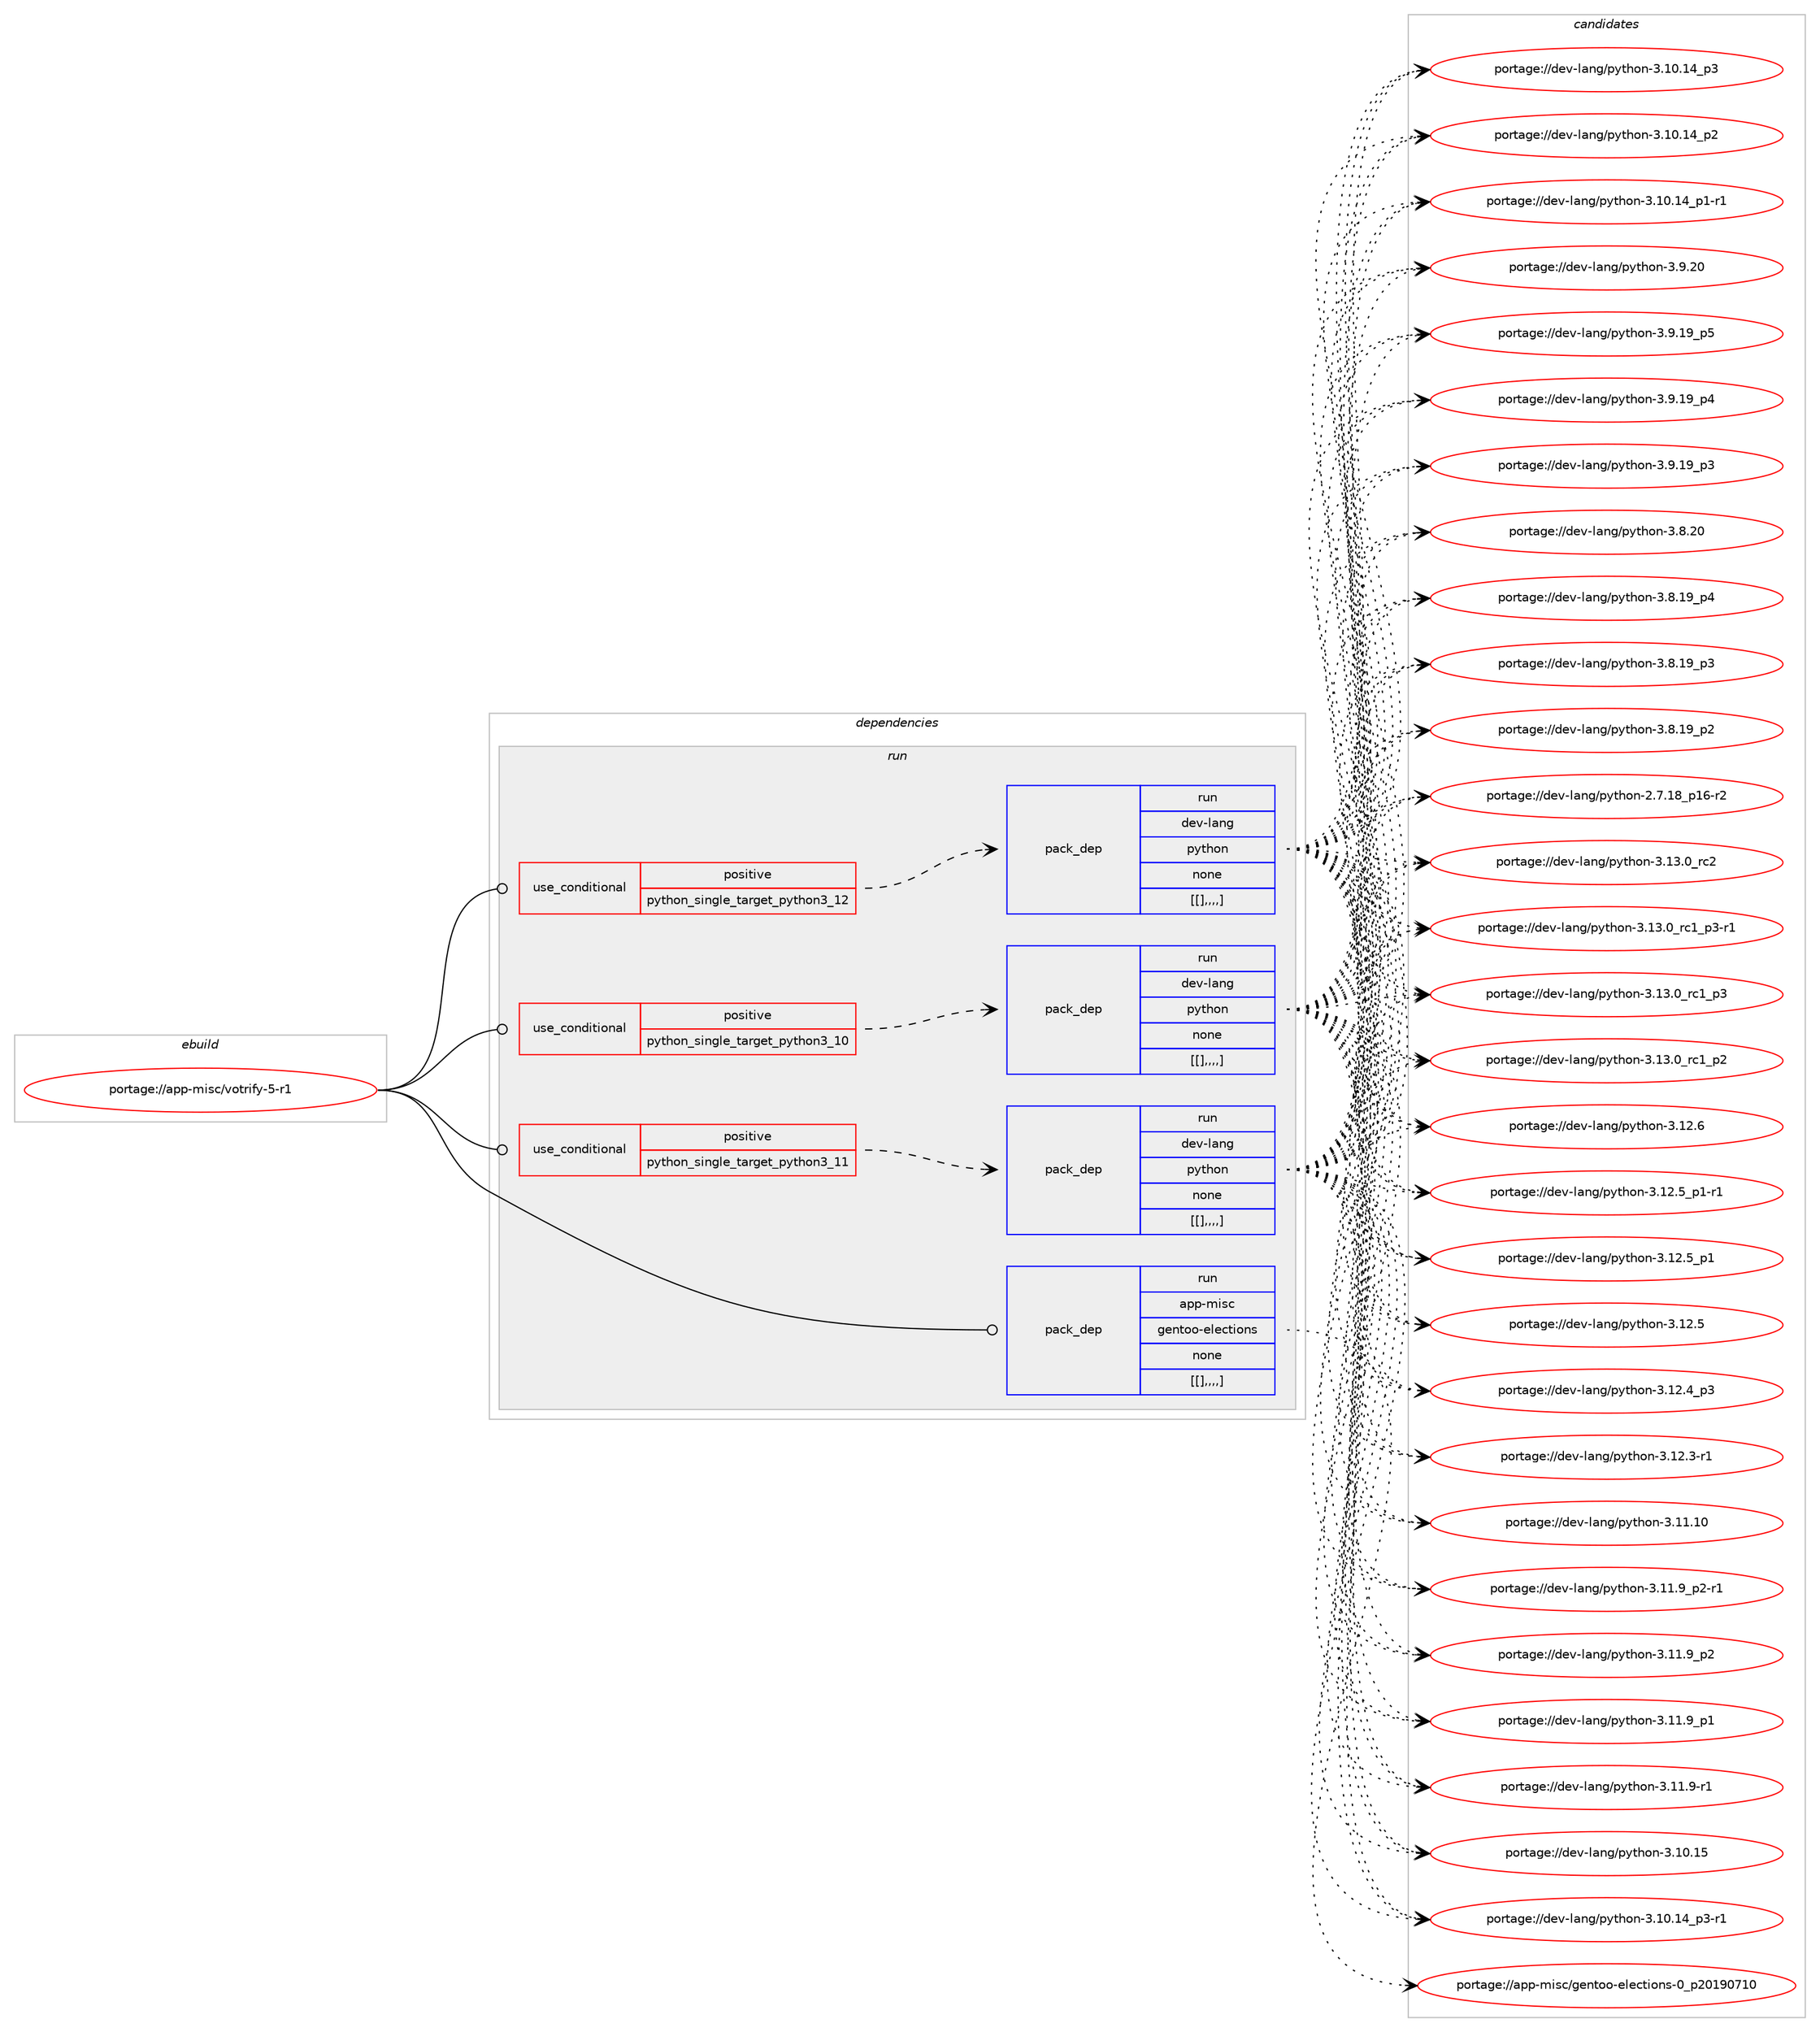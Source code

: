 digraph prolog {

# *************
# Graph options
# *************

newrank=true;
concentrate=true;
compound=true;
graph [rankdir=LR,fontname=Helvetica,fontsize=10,ranksep=1.5];#, ranksep=2.5, nodesep=0.2];
edge  [arrowhead=vee];
node  [fontname=Helvetica,fontsize=10];

# **********
# The ebuild
# **********

subgraph cluster_leftcol {
color=gray;
label=<<i>ebuild</i>>;
id [label="portage://app-misc/votrify-5-r1", color=red, width=4, href="../app-misc/votrify-5-r1.svg"];
}

# ****************
# The dependencies
# ****************

subgraph cluster_midcol {
color=gray;
label=<<i>dependencies</i>>;
subgraph cluster_compile {
fillcolor="#eeeeee";
style=filled;
label=<<i>compile</i>>;
}
subgraph cluster_compileandrun {
fillcolor="#eeeeee";
style=filled;
label=<<i>compile and run</i>>;
}
subgraph cluster_run {
fillcolor="#eeeeee";
style=filled;
label=<<i>run</i>>;
subgraph cond12988 {
dependency44794 [label=<<TABLE BORDER="0" CELLBORDER="1" CELLSPACING="0" CELLPADDING="4"><TR><TD ROWSPAN="3" CELLPADDING="10">use_conditional</TD></TR><TR><TD>positive</TD></TR><TR><TD>python_single_target_python3_10</TD></TR></TABLE>>, shape=none, color=red];
subgraph pack31397 {
dependency44795 [label=<<TABLE BORDER="0" CELLBORDER="1" CELLSPACING="0" CELLPADDING="4" WIDTH="220"><TR><TD ROWSPAN="6" CELLPADDING="30">pack_dep</TD></TR><TR><TD WIDTH="110">run</TD></TR><TR><TD>dev-lang</TD></TR><TR><TD>python</TD></TR><TR><TD>none</TD></TR><TR><TD>[[],,,,]</TD></TR></TABLE>>, shape=none, color=blue];
}
dependency44794:e -> dependency44795:w [weight=20,style="dashed",arrowhead="vee"];
}
id:e -> dependency44794:w [weight=20,style="solid",arrowhead="odot"];
subgraph cond12989 {
dependency44796 [label=<<TABLE BORDER="0" CELLBORDER="1" CELLSPACING="0" CELLPADDING="4"><TR><TD ROWSPAN="3" CELLPADDING="10">use_conditional</TD></TR><TR><TD>positive</TD></TR><TR><TD>python_single_target_python3_11</TD></TR></TABLE>>, shape=none, color=red];
subgraph pack31398 {
dependency44797 [label=<<TABLE BORDER="0" CELLBORDER="1" CELLSPACING="0" CELLPADDING="4" WIDTH="220"><TR><TD ROWSPAN="6" CELLPADDING="30">pack_dep</TD></TR><TR><TD WIDTH="110">run</TD></TR><TR><TD>dev-lang</TD></TR><TR><TD>python</TD></TR><TR><TD>none</TD></TR><TR><TD>[[],,,,]</TD></TR></TABLE>>, shape=none, color=blue];
}
dependency44796:e -> dependency44797:w [weight=20,style="dashed",arrowhead="vee"];
}
id:e -> dependency44796:w [weight=20,style="solid",arrowhead="odot"];
subgraph cond12990 {
dependency44798 [label=<<TABLE BORDER="0" CELLBORDER="1" CELLSPACING="0" CELLPADDING="4"><TR><TD ROWSPAN="3" CELLPADDING="10">use_conditional</TD></TR><TR><TD>positive</TD></TR><TR><TD>python_single_target_python3_12</TD></TR></TABLE>>, shape=none, color=red];
subgraph pack31399 {
dependency44799 [label=<<TABLE BORDER="0" CELLBORDER="1" CELLSPACING="0" CELLPADDING="4" WIDTH="220"><TR><TD ROWSPAN="6" CELLPADDING="30">pack_dep</TD></TR><TR><TD WIDTH="110">run</TD></TR><TR><TD>dev-lang</TD></TR><TR><TD>python</TD></TR><TR><TD>none</TD></TR><TR><TD>[[],,,,]</TD></TR></TABLE>>, shape=none, color=blue];
}
dependency44798:e -> dependency44799:w [weight=20,style="dashed",arrowhead="vee"];
}
id:e -> dependency44798:w [weight=20,style="solid",arrowhead="odot"];
subgraph pack31400 {
dependency44800 [label=<<TABLE BORDER="0" CELLBORDER="1" CELLSPACING="0" CELLPADDING="4" WIDTH="220"><TR><TD ROWSPAN="6" CELLPADDING="30">pack_dep</TD></TR><TR><TD WIDTH="110">run</TD></TR><TR><TD>app-misc</TD></TR><TR><TD>gentoo-elections</TD></TR><TR><TD>none</TD></TR><TR><TD>[[],,,,]</TD></TR></TABLE>>, shape=none, color=blue];
}
id:e -> dependency44800:w [weight=20,style="solid",arrowhead="odot"];
}
}

# **************
# The candidates
# **************

subgraph cluster_choices {
rank=same;
color=gray;
label=<<i>candidates</i>>;

subgraph choice31397 {
color=black;
nodesep=1;
choice10010111845108971101034711212111610411111045514649514648951149950 [label="portage://dev-lang/python-3.13.0_rc2", color=red, width=4,href="../dev-lang/python-3.13.0_rc2.svg"];
choice1001011184510897110103471121211161041111104551464951464895114994995112514511449 [label="portage://dev-lang/python-3.13.0_rc1_p3-r1", color=red, width=4,href="../dev-lang/python-3.13.0_rc1_p3-r1.svg"];
choice100101118451089711010347112121116104111110455146495146489511499499511251 [label="portage://dev-lang/python-3.13.0_rc1_p3", color=red, width=4,href="../dev-lang/python-3.13.0_rc1_p3.svg"];
choice100101118451089711010347112121116104111110455146495146489511499499511250 [label="portage://dev-lang/python-3.13.0_rc1_p2", color=red, width=4,href="../dev-lang/python-3.13.0_rc1_p2.svg"];
choice10010111845108971101034711212111610411111045514649504654 [label="portage://dev-lang/python-3.12.6", color=red, width=4,href="../dev-lang/python-3.12.6.svg"];
choice1001011184510897110103471121211161041111104551464950465395112494511449 [label="portage://dev-lang/python-3.12.5_p1-r1", color=red, width=4,href="../dev-lang/python-3.12.5_p1-r1.svg"];
choice100101118451089711010347112121116104111110455146495046539511249 [label="portage://dev-lang/python-3.12.5_p1", color=red, width=4,href="../dev-lang/python-3.12.5_p1.svg"];
choice10010111845108971101034711212111610411111045514649504653 [label="portage://dev-lang/python-3.12.5", color=red, width=4,href="../dev-lang/python-3.12.5.svg"];
choice100101118451089711010347112121116104111110455146495046529511251 [label="portage://dev-lang/python-3.12.4_p3", color=red, width=4,href="../dev-lang/python-3.12.4_p3.svg"];
choice100101118451089711010347112121116104111110455146495046514511449 [label="portage://dev-lang/python-3.12.3-r1", color=red, width=4,href="../dev-lang/python-3.12.3-r1.svg"];
choice1001011184510897110103471121211161041111104551464949464948 [label="portage://dev-lang/python-3.11.10", color=red, width=4,href="../dev-lang/python-3.11.10.svg"];
choice1001011184510897110103471121211161041111104551464949465795112504511449 [label="portage://dev-lang/python-3.11.9_p2-r1", color=red, width=4,href="../dev-lang/python-3.11.9_p2-r1.svg"];
choice100101118451089711010347112121116104111110455146494946579511250 [label="portage://dev-lang/python-3.11.9_p2", color=red, width=4,href="../dev-lang/python-3.11.9_p2.svg"];
choice100101118451089711010347112121116104111110455146494946579511249 [label="portage://dev-lang/python-3.11.9_p1", color=red, width=4,href="../dev-lang/python-3.11.9_p1.svg"];
choice100101118451089711010347112121116104111110455146494946574511449 [label="portage://dev-lang/python-3.11.9-r1", color=red, width=4,href="../dev-lang/python-3.11.9-r1.svg"];
choice1001011184510897110103471121211161041111104551464948464953 [label="portage://dev-lang/python-3.10.15", color=red, width=4,href="../dev-lang/python-3.10.15.svg"];
choice100101118451089711010347112121116104111110455146494846495295112514511449 [label="portage://dev-lang/python-3.10.14_p3-r1", color=red, width=4,href="../dev-lang/python-3.10.14_p3-r1.svg"];
choice10010111845108971101034711212111610411111045514649484649529511251 [label="portage://dev-lang/python-3.10.14_p3", color=red, width=4,href="../dev-lang/python-3.10.14_p3.svg"];
choice10010111845108971101034711212111610411111045514649484649529511250 [label="portage://dev-lang/python-3.10.14_p2", color=red, width=4,href="../dev-lang/python-3.10.14_p2.svg"];
choice100101118451089711010347112121116104111110455146494846495295112494511449 [label="portage://dev-lang/python-3.10.14_p1-r1", color=red, width=4,href="../dev-lang/python-3.10.14_p1-r1.svg"];
choice10010111845108971101034711212111610411111045514657465048 [label="portage://dev-lang/python-3.9.20", color=red, width=4,href="../dev-lang/python-3.9.20.svg"];
choice100101118451089711010347112121116104111110455146574649579511253 [label="portage://dev-lang/python-3.9.19_p5", color=red, width=4,href="../dev-lang/python-3.9.19_p5.svg"];
choice100101118451089711010347112121116104111110455146574649579511252 [label="portage://dev-lang/python-3.9.19_p4", color=red, width=4,href="../dev-lang/python-3.9.19_p4.svg"];
choice100101118451089711010347112121116104111110455146574649579511251 [label="portage://dev-lang/python-3.9.19_p3", color=red, width=4,href="../dev-lang/python-3.9.19_p3.svg"];
choice10010111845108971101034711212111610411111045514656465048 [label="portage://dev-lang/python-3.8.20", color=red, width=4,href="../dev-lang/python-3.8.20.svg"];
choice100101118451089711010347112121116104111110455146564649579511252 [label="portage://dev-lang/python-3.8.19_p4", color=red, width=4,href="../dev-lang/python-3.8.19_p4.svg"];
choice100101118451089711010347112121116104111110455146564649579511251 [label="portage://dev-lang/python-3.8.19_p3", color=red, width=4,href="../dev-lang/python-3.8.19_p3.svg"];
choice100101118451089711010347112121116104111110455146564649579511250 [label="portage://dev-lang/python-3.8.19_p2", color=red, width=4,href="../dev-lang/python-3.8.19_p2.svg"];
choice100101118451089711010347112121116104111110455046554649569511249544511450 [label="portage://dev-lang/python-2.7.18_p16-r2", color=red, width=4,href="../dev-lang/python-2.7.18_p16-r2.svg"];
dependency44795:e -> choice10010111845108971101034711212111610411111045514649514648951149950:w [style=dotted,weight="100"];
dependency44795:e -> choice1001011184510897110103471121211161041111104551464951464895114994995112514511449:w [style=dotted,weight="100"];
dependency44795:e -> choice100101118451089711010347112121116104111110455146495146489511499499511251:w [style=dotted,weight="100"];
dependency44795:e -> choice100101118451089711010347112121116104111110455146495146489511499499511250:w [style=dotted,weight="100"];
dependency44795:e -> choice10010111845108971101034711212111610411111045514649504654:w [style=dotted,weight="100"];
dependency44795:e -> choice1001011184510897110103471121211161041111104551464950465395112494511449:w [style=dotted,weight="100"];
dependency44795:e -> choice100101118451089711010347112121116104111110455146495046539511249:w [style=dotted,weight="100"];
dependency44795:e -> choice10010111845108971101034711212111610411111045514649504653:w [style=dotted,weight="100"];
dependency44795:e -> choice100101118451089711010347112121116104111110455146495046529511251:w [style=dotted,weight="100"];
dependency44795:e -> choice100101118451089711010347112121116104111110455146495046514511449:w [style=dotted,weight="100"];
dependency44795:e -> choice1001011184510897110103471121211161041111104551464949464948:w [style=dotted,weight="100"];
dependency44795:e -> choice1001011184510897110103471121211161041111104551464949465795112504511449:w [style=dotted,weight="100"];
dependency44795:e -> choice100101118451089711010347112121116104111110455146494946579511250:w [style=dotted,weight="100"];
dependency44795:e -> choice100101118451089711010347112121116104111110455146494946579511249:w [style=dotted,weight="100"];
dependency44795:e -> choice100101118451089711010347112121116104111110455146494946574511449:w [style=dotted,weight="100"];
dependency44795:e -> choice1001011184510897110103471121211161041111104551464948464953:w [style=dotted,weight="100"];
dependency44795:e -> choice100101118451089711010347112121116104111110455146494846495295112514511449:w [style=dotted,weight="100"];
dependency44795:e -> choice10010111845108971101034711212111610411111045514649484649529511251:w [style=dotted,weight="100"];
dependency44795:e -> choice10010111845108971101034711212111610411111045514649484649529511250:w [style=dotted,weight="100"];
dependency44795:e -> choice100101118451089711010347112121116104111110455146494846495295112494511449:w [style=dotted,weight="100"];
dependency44795:e -> choice10010111845108971101034711212111610411111045514657465048:w [style=dotted,weight="100"];
dependency44795:e -> choice100101118451089711010347112121116104111110455146574649579511253:w [style=dotted,weight="100"];
dependency44795:e -> choice100101118451089711010347112121116104111110455146574649579511252:w [style=dotted,weight="100"];
dependency44795:e -> choice100101118451089711010347112121116104111110455146574649579511251:w [style=dotted,weight="100"];
dependency44795:e -> choice10010111845108971101034711212111610411111045514656465048:w [style=dotted,weight="100"];
dependency44795:e -> choice100101118451089711010347112121116104111110455146564649579511252:w [style=dotted,weight="100"];
dependency44795:e -> choice100101118451089711010347112121116104111110455146564649579511251:w [style=dotted,weight="100"];
dependency44795:e -> choice100101118451089711010347112121116104111110455146564649579511250:w [style=dotted,weight="100"];
dependency44795:e -> choice100101118451089711010347112121116104111110455046554649569511249544511450:w [style=dotted,weight="100"];
}
subgraph choice31398 {
color=black;
nodesep=1;
choice10010111845108971101034711212111610411111045514649514648951149950 [label="portage://dev-lang/python-3.13.0_rc2", color=red, width=4,href="../dev-lang/python-3.13.0_rc2.svg"];
choice1001011184510897110103471121211161041111104551464951464895114994995112514511449 [label="portage://dev-lang/python-3.13.0_rc1_p3-r1", color=red, width=4,href="../dev-lang/python-3.13.0_rc1_p3-r1.svg"];
choice100101118451089711010347112121116104111110455146495146489511499499511251 [label="portage://dev-lang/python-3.13.0_rc1_p3", color=red, width=4,href="../dev-lang/python-3.13.0_rc1_p3.svg"];
choice100101118451089711010347112121116104111110455146495146489511499499511250 [label="portage://dev-lang/python-3.13.0_rc1_p2", color=red, width=4,href="../dev-lang/python-3.13.0_rc1_p2.svg"];
choice10010111845108971101034711212111610411111045514649504654 [label="portage://dev-lang/python-3.12.6", color=red, width=4,href="../dev-lang/python-3.12.6.svg"];
choice1001011184510897110103471121211161041111104551464950465395112494511449 [label="portage://dev-lang/python-3.12.5_p1-r1", color=red, width=4,href="../dev-lang/python-3.12.5_p1-r1.svg"];
choice100101118451089711010347112121116104111110455146495046539511249 [label="portage://dev-lang/python-3.12.5_p1", color=red, width=4,href="../dev-lang/python-3.12.5_p1.svg"];
choice10010111845108971101034711212111610411111045514649504653 [label="portage://dev-lang/python-3.12.5", color=red, width=4,href="../dev-lang/python-3.12.5.svg"];
choice100101118451089711010347112121116104111110455146495046529511251 [label="portage://dev-lang/python-3.12.4_p3", color=red, width=4,href="../dev-lang/python-3.12.4_p3.svg"];
choice100101118451089711010347112121116104111110455146495046514511449 [label="portage://dev-lang/python-3.12.3-r1", color=red, width=4,href="../dev-lang/python-3.12.3-r1.svg"];
choice1001011184510897110103471121211161041111104551464949464948 [label="portage://dev-lang/python-3.11.10", color=red, width=4,href="../dev-lang/python-3.11.10.svg"];
choice1001011184510897110103471121211161041111104551464949465795112504511449 [label="portage://dev-lang/python-3.11.9_p2-r1", color=red, width=4,href="../dev-lang/python-3.11.9_p2-r1.svg"];
choice100101118451089711010347112121116104111110455146494946579511250 [label="portage://dev-lang/python-3.11.9_p2", color=red, width=4,href="../dev-lang/python-3.11.9_p2.svg"];
choice100101118451089711010347112121116104111110455146494946579511249 [label="portage://dev-lang/python-3.11.9_p1", color=red, width=4,href="../dev-lang/python-3.11.9_p1.svg"];
choice100101118451089711010347112121116104111110455146494946574511449 [label="portage://dev-lang/python-3.11.9-r1", color=red, width=4,href="../dev-lang/python-3.11.9-r1.svg"];
choice1001011184510897110103471121211161041111104551464948464953 [label="portage://dev-lang/python-3.10.15", color=red, width=4,href="../dev-lang/python-3.10.15.svg"];
choice100101118451089711010347112121116104111110455146494846495295112514511449 [label="portage://dev-lang/python-3.10.14_p3-r1", color=red, width=4,href="../dev-lang/python-3.10.14_p3-r1.svg"];
choice10010111845108971101034711212111610411111045514649484649529511251 [label="portage://dev-lang/python-3.10.14_p3", color=red, width=4,href="../dev-lang/python-3.10.14_p3.svg"];
choice10010111845108971101034711212111610411111045514649484649529511250 [label="portage://dev-lang/python-3.10.14_p2", color=red, width=4,href="../dev-lang/python-3.10.14_p2.svg"];
choice100101118451089711010347112121116104111110455146494846495295112494511449 [label="portage://dev-lang/python-3.10.14_p1-r1", color=red, width=4,href="../dev-lang/python-3.10.14_p1-r1.svg"];
choice10010111845108971101034711212111610411111045514657465048 [label="portage://dev-lang/python-3.9.20", color=red, width=4,href="../dev-lang/python-3.9.20.svg"];
choice100101118451089711010347112121116104111110455146574649579511253 [label="portage://dev-lang/python-3.9.19_p5", color=red, width=4,href="../dev-lang/python-3.9.19_p5.svg"];
choice100101118451089711010347112121116104111110455146574649579511252 [label="portage://dev-lang/python-3.9.19_p4", color=red, width=4,href="../dev-lang/python-3.9.19_p4.svg"];
choice100101118451089711010347112121116104111110455146574649579511251 [label="portage://dev-lang/python-3.9.19_p3", color=red, width=4,href="../dev-lang/python-3.9.19_p3.svg"];
choice10010111845108971101034711212111610411111045514656465048 [label="portage://dev-lang/python-3.8.20", color=red, width=4,href="../dev-lang/python-3.8.20.svg"];
choice100101118451089711010347112121116104111110455146564649579511252 [label="portage://dev-lang/python-3.8.19_p4", color=red, width=4,href="../dev-lang/python-3.8.19_p4.svg"];
choice100101118451089711010347112121116104111110455146564649579511251 [label="portage://dev-lang/python-3.8.19_p3", color=red, width=4,href="../dev-lang/python-3.8.19_p3.svg"];
choice100101118451089711010347112121116104111110455146564649579511250 [label="portage://dev-lang/python-3.8.19_p2", color=red, width=4,href="../dev-lang/python-3.8.19_p2.svg"];
choice100101118451089711010347112121116104111110455046554649569511249544511450 [label="portage://dev-lang/python-2.7.18_p16-r2", color=red, width=4,href="../dev-lang/python-2.7.18_p16-r2.svg"];
dependency44797:e -> choice10010111845108971101034711212111610411111045514649514648951149950:w [style=dotted,weight="100"];
dependency44797:e -> choice1001011184510897110103471121211161041111104551464951464895114994995112514511449:w [style=dotted,weight="100"];
dependency44797:e -> choice100101118451089711010347112121116104111110455146495146489511499499511251:w [style=dotted,weight="100"];
dependency44797:e -> choice100101118451089711010347112121116104111110455146495146489511499499511250:w [style=dotted,weight="100"];
dependency44797:e -> choice10010111845108971101034711212111610411111045514649504654:w [style=dotted,weight="100"];
dependency44797:e -> choice1001011184510897110103471121211161041111104551464950465395112494511449:w [style=dotted,weight="100"];
dependency44797:e -> choice100101118451089711010347112121116104111110455146495046539511249:w [style=dotted,weight="100"];
dependency44797:e -> choice10010111845108971101034711212111610411111045514649504653:w [style=dotted,weight="100"];
dependency44797:e -> choice100101118451089711010347112121116104111110455146495046529511251:w [style=dotted,weight="100"];
dependency44797:e -> choice100101118451089711010347112121116104111110455146495046514511449:w [style=dotted,weight="100"];
dependency44797:e -> choice1001011184510897110103471121211161041111104551464949464948:w [style=dotted,weight="100"];
dependency44797:e -> choice1001011184510897110103471121211161041111104551464949465795112504511449:w [style=dotted,weight="100"];
dependency44797:e -> choice100101118451089711010347112121116104111110455146494946579511250:w [style=dotted,weight="100"];
dependency44797:e -> choice100101118451089711010347112121116104111110455146494946579511249:w [style=dotted,weight="100"];
dependency44797:e -> choice100101118451089711010347112121116104111110455146494946574511449:w [style=dotted,weight="100"];
dependency44797:e -> choice1001011184510897110103471121211161041111104551464948464953:w [style=dotted,weight="100"];
dependency44797:e -> choice100101118451089711010347112121116104111110455146494846495295112514511449:w [style=dotted,weight="100"];
dependency44797:e -> choice10010111845108971101034711212111610411111045514649484649529511251:w [style=dotted,weight="100"];
dependency44797:e -> choice10010111845108971101034711212111610411111045514649484649529511250:w [style=dotted,weight="100"];
dependency44797:e -> choice100101118451089711010347112121116104111110455146494846495295112494511449:w [style=dotted,weight="100"];
dependency44797:e -> choice10010111845108971101034711212111610411111045514657465048:w [style=dotted,weight="100"];
dependency44797:e -> choice100101118451089711010347112121116104111110455146574649579511253:w [style=dotted,weight="100"];
dependency44797:e -> choice100101118451089711010347112121116104111110455146574649579511252:w [style=dotted,weight="100"];
dependency44797:e -> choice100101118451089711010347112121116104111110455146574649579511251:w [style=dotted,weight="100"];
dependency44797:e -> choice10010111845108971101034711212111610411111045514656465048:w [style=dotted,weight="100"];
dependency44797:e -> choice100101118451089711010347112121116104111110455146564649579511252:w [style=dotted,weight="100"];
dependency44797:e -> choice100101118451089711010347112121116104111110455146564649579511251:w [style=dotted,weight="100"];
dependency44797:e -> choice100101118451089711010347112121116104111110455146564649579511250:w [style=dotted,weight="100"];
dependency44797:e -> choice100101118451089711010347112121116104111110455046554649569511249544511450:w [style=dotted,weight="100"];
}
subgraph choice31399 {
color=black;
nodesep=1;
choice10010111845108971101034711212111610411111045514649514648951149950 [label="portage://dev-lang/python-3.13.0_rc2", color=red, width=4,href="../dev-lang/python-3.13.0_rc2.svg"];
choice1001011184510897110103471121211161041111104551464951464895114994995112514511449 [label="portage://dev-lang/python-3.13.0_rc1_p3-r1", color=red, width=4,href="../dev-lang/python-3.13.0_rc1_p3-r1.svg"];
choice100101118451089711010347112121116104111110455146495146489511499499511251 [label="portage://dev-lang/python-3.13.0_rc1_p3", color=red, width=4,href="../dev-lang/python-3.13.0_rc1_p3.svg"];
choice100101118451089711010347112121116104111110455146495146489511499499511250 [label="portage://dev-lang/python-3.13.0_rc1_p2", color=red, width=4,href="../dev-lang/python-3.13.0_rc1_p2.svg"];
choice10010111845108971101034711212111610411111045514649504654 [label="portage://dev-lang/python-3.12.6", color=red, width=4,href="../dev-lang/python-3.12.6.svg"];
choice1001011184510897110103471121211161041111104551464950465395112494511449 [label="portage://dev-lang/python-3.12.5_p1-r1", color=red, width=4,href="../dev-lang/python-3.12.5_p1-r1.svg"];
choice100101118451089711010347112121116104111110455146495046539511249 [label="portage://dev-lang/python-3.12.5_p1", color=red, width=4,href="../dev-lang/python-3.12.5_p1.svg"];
choice10010111845108971101034711212111610411111045514649504653 [label="portage://dev-lang/python-3.12.5", color=red, width=4,href="../dev-lang/python-3.12.5.svg"];
choice100101118451089711010347112121116104111110455146495046529511251 [label="portage://dev-lang/python-3.12.4_p3", color=red, width=4,href="../dev-lang/python-3.12.4_p3.svg"];
choice100101118451089711010347112121116104111110455146495046514511449 [label="portage://dev-lang/python-3.12.3-r1", color=red, width=4,href="../dev-lang/python-3.12.3-r1.svg"];
choice1001011184510897110103471121211161041111104551464949464948 [label="portage://dev-lang/python-3.11.10", color=red, width=4,href="../dev-lang/python-3.11.10.svg"];
choice1001011184510897110103471121211161041111104551464949465795112504511449 [label="portage://dev-lang/python-3.11.9_p2-r1", color=red, width=4,href="../dev-lang/python-3.11.9_p2-r1.svg"];
choice100101118451089711010347112121116104111110455146494946579511250 [label="portage://dev-lang/python-3.11.9_p2", color=red, width=4,href="../dev-lang/python-3.11.9_p2.svg"];
choice100101118451089711010347112121116104111110455146494946579511249 [label="portage://dev-lang/python-3.11.9_p1", color=red, width=4,href="../dev-lang/python-3.11.9_p1.svg"];
choice100101118451089711010347112121116104111110455146494946574511449 [label="portage://dev-lang/python-3.11.9-r1", color=red, width=4,href="../dev-lang/python-3.11.9-r1.svg"];
choice1001011184510897110103471121211161041111104551464948464953 [label="portage://dev-lang/python-3.10.15", color=red, width=4,href="../dev-lang/python-3.10.15.svg"];
choice100101118451089711010347112121116104111110455146494846495295112514511449 [label="portage://dev-lang/python-3.10.14_p3-r1", color=red, width=4,href="../dev-lang/python-3.10.14_p3-r1.svg"];
choice10010111845108971101034711212111610411111045514649484649529511251 [label="portage://dev-lang/python-3.10.14_p3", color=red, width=4,href="../dev-lang/python-3.10.14_p3.svg"];
choice10010111845108971101034711212111610411111045514649484649529511250 [label="portage://dev-lang/python-3.10.14_p2", color=red, width=4,href="../dev-lang/python-3.10.14_p2.svg"];
choice100101118451089711010347112121116104111110455146494846495295112494511449 [label="portage://dev-lang/python-3.10.14_p1-r1", color=red, width=4,href="../dev-lang/python-3.10.14_p1-r1.svg"];
choice10010111845108971101034711212111610411111045514657465048 [label="portage://dev-lang/python-3.9.20", color=red, width=4,href="../dev-lang/python-3.9.20.svg"];
choice100101118451089711010347112121116104111110455146574649579511253 [label="portage://dev-lang/python-3.9.19_p5", color=red, width=4,href="../dev-lang/python-3.9.19_p5.svg"];
choice100101118451089711010347112121116104111110455146574649579511252 [label="portage://dev-lang/python-3.9.19_p4", color=red, width=4,href="../dev-lang/python-3.9.19_p4.svg"];
choice100101118451089711010347112121116104111110455146574649579511251 [label="portage://dev-lang/python-3.9.19_p3", color=red, width=4,href="../dev-lang/python-3.9.19_p3.svg"];
choice10010111845108971101034711212111610411111045514656465048 [label="portage://dev-lang/python-3.8.20", color=red, width=4,href="../dev-lang/python-3.8.20.svg"];
choice100101118451089711010347112121116104111110455146564649579511252 [label="portage://dev-lang/python-3.8.19_p4", color=red, width=4,href="../dev-lang/python-3.8.19_p4.svg"];
choice100101118451089711010347112121116104111110455146564649579511251 [label="portage://dev-lang/python-3.8.19_p3", color=red, width=4,href="../dev-lang/python-3.8.19_p3.svg"];
choice100101118451089711010347112121116104111110455146564649579511250 [label="portage://dev-lang/python-3.8.19_p2", color=red, width=4,href="../dev-lang/python-3.8.19_p2.svg"];
choice100101118451089711010347112121116104111110455046554649569511249544511450 [label="portage://dev-lang/python-2.7.18_p16-r2", color=red, width=4,href="../dev-lang/python-2.7.18_p16-r2.svg"];
dependency44799:e -> choice10010111845108971101034711212111610411111045514649514648951149950:w [style=dotted,weight="100"];
dependency44799:e -> choice1001011184510897110103471121211161041111104551464951464895114994995112514511449:w [style=dotted,weight="100"];
dependency44799:e -> choice100101118451089711010347112121116104111110455146495146489511499499511251:w [style=dotted,weight="100"];
dependency44799:e -> choice100101118451089711010347112121116104111110455146495146489511499499511250:w [style=dotted,weight="100"];
dependency44799:e -> choice10010111845108971101034711212111610411111045514649504654:w [style=dotted,weight="100"];
dependency44799:e -> choice1001011184510897110103471121211161041111104551464950465395112494511449:w [style=dotted,weight="100"];
dependency44799:e -> choice100101118451089711010347112121116104111110455146495046539511249:w [style=dotted,weight="100"];
dependency44799:e -> choice10010111845108971101034711212111610411111045514649504653:w [style=dotted,weight="100"];
dependency44799:e -> choice100101118451089711010347112121116104111110455146495046529511251:w [style=dotted,weight="100"];
dependency44799:e -> choice100101118451089711010347112121116104111110455146495046514511449:w [style=dotted,weight="100"];
dependency44799:e -> choice1001011184510897110103471121211161041111104551464949464948:w [style=dotted,weight="100"];
dependency44799:e -> choice1001011184510897110103471121211161041111104551464949465795112504511449:w [style=dotted,weight="100"];
dependency44799:e -> choice100101118451089711010347112121116104111110455146494946579511250:w [style=dotted,weight="100"];
dependency44799:e -> choice100101118451089711010347112121116104111110455146494946579511249:w [style=dotted,weight="100"];
dependency44799:e -> choice100101118451089711010347112121116104111110455146494946574511449:w [style=dotted,weight="100"];
dependency44799:e -> choice1001011184510897110103471121211161041111104551464948464953:w [style=dotted,weight="100"];
dependency44799:e -> choice100101118451089711010347112121116104111110455146494846495295112514511449:w [style=dotted,weight="100"];
dependency44799:e -> choice10010111845108971101034711212111610411111045514649484649529511251:w [style=dotted,weight="100"];
dependency44799:e -> choice10010111845108971101034711212111610411111045514649484649529511250:w [style=dotted,weight="100"];
dependency44799:e -> choice100101118451089711010347112121116104111110455146494846495295112494511449:w [style=dotted,weight="100"];
dependency44799:e -> choice10010111845108971101034711212111610411111045514657465048:w [style=dotted,weight="100"];
dependency44799:e -> choice100101118451089711010347112121116104111110455146574649579511253:w [style=dotted,weight="100"];
dependency44799:e -> choice100101118451089711010347112121116104111110455146574649579511252:w [style=dotted,weight="100"];
dependency44799:e -> choice100101118451089711010347112121116104111110455146574649579511251:w [style=dotted,weight="100"];
dependency44799:e -> choice10010111845108971101034711212111610411111045514656465048:w [style=dotted,weight="100"];
dependency44799:e -> choice100101118451089711010347112121116104111110455146564649579511252:w [style=dotted,weight="100"];
dependency44799:e -> choice100101118451089711010347112121116104111110455146564649579511251:w [style=dotted,weight="100"];
dependency44799:e -> choice100101118451089711010347112121116104111110455146564649579511250:w [style=dotted,weight="100"];
dependency44799:e -> choice100101118451089711010347112121116104111110455046554649569511249544511450:w [style=dotted,weight="100"];
}
subgraph choice31400 {
color=black;
nodesep=1;
choice9711211245109105115994710310111011611111145101108101991161051111101154548951125048495748554948 [label="portage://app-misc/gentoo-elections-0_p20190710", color=red, width=4,href="../app-misc/gentoo-elections-0_p20190710.svg"];
dependency44800:e -> choice9711211245109105115994710310111011611111145101108101991161051111101154548951125048495748554948:w [style=dotted,weight="100"];
}
}

}
